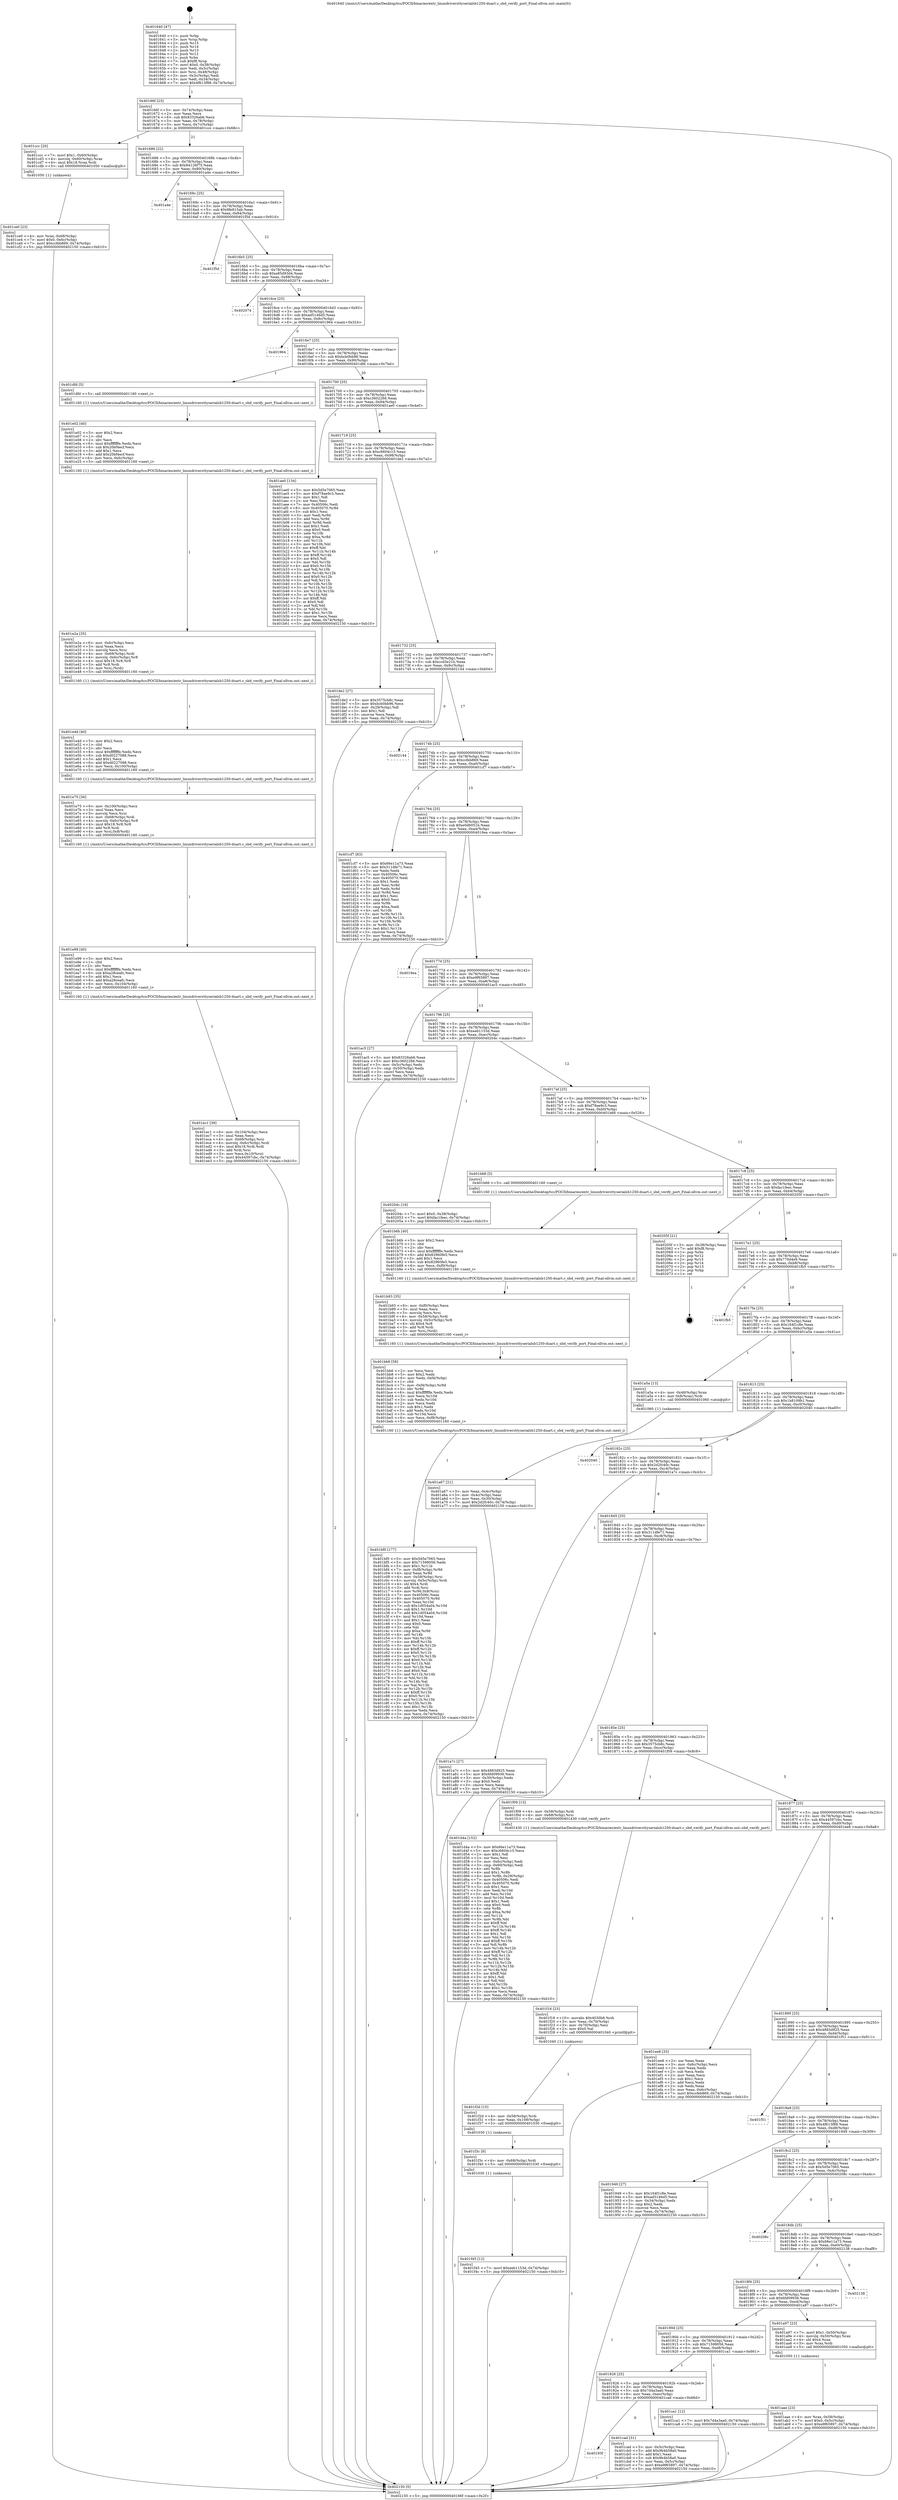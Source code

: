 digraph "0x401640" {
  label = "0x401640 (/mnt/c/Users/mathe/Desktop/tcc/POCII/binaries/extr_linuxdriversttyserialsb1250-duart.c_sbd_verify_port_Final-ollvm.out::main(0))"
  labelloc = "t"
  node[shape=record]

  Entry [label="",width=0.3,height=0.3,shape=circle,fillcolor=black,style=filled]
  "0x40166f" [label="{
     0x40166f [23]\l
     | [instrs]\l
     &nbsp;&nbsp;0x40166f \<+3\>: mov -0x74(%rbp),%eax\l
     &nbsp;&nbsp;0x401672 \<+2\>: mov %eax,%ecx\l
     &nbsp;&nbsp;0x401674 \<+6\>: sub $0x83326ab6,%ecx\l
     &nbsp;&nbsp;0x40167a \<+3\>: mov %eax,-0x78(%rbp)\l
     &nbsp;&nbsp;0x40167d \<+3\>: mov %ecx,-0x7c(%rbp)\l
     &nbsp;&nbsp;0x401680 \<+6\>: je 0000000000401ccc \<main+0x68c\>\l
  }"]
  "0x401ccc" [label="{
     0x401ccc [20]\l
     | [instrs]\l
     &nbsp;&nbsp;0x401ccc \<+7\>: movl $0x1,-0x60(%rbp)\l
     &nbsp;&nbsp;0x401cd3 \<+4\>: movslq -0x60(%rbp),%rax\l
     &nbsp;&nbsp;0x401cd7 \<+4\>: imul $0x18,%rax,%rdi\l
     &nbsp;&nbsp;0x401cdb \<+5\>: call 0000000000401050 \<malloc@plt\>\l
     | [calls]\l
     &nbsp;&nbsp;0x401050 \{1\} (unknown)\l
  }"]
  "0x401686" [label="{
     0x401686 [22]\l
     | [instrs]\l
     &nbsp;&nbsp;0x401686 \<+5\>: jmp 000000000040168b \<main+0x4b\>\l
     &nbsp;&nbsp;0x40168b \<+3\>: mov -0x78(%rbp),%eax\l
     &nbsp;&nbsp;0x40168e \<+5\>: sub $0x84126f75,%eax\l
     &nbsp;&nbsp;0x401693 \<+3\>: mov %eax,-0x80(%rbp)\l
     &nbsp;&nbsp;0x401696 \<+6\>: je 0000000000401a4e \<main+0x40e\>\l
  }"]
  Exit [label="",width=0.3,height=0.3,shape=circle,fillcolor=black,style=filled,peripheries=2]
  "0x401a4e" [label="{
     0x401a4e\l
  }", style=dashed]
  "0x40169c" [label="{
     0x40169c [25]\l
     | [instrs]\l
     &nbsp;&nbsp;0x40169c \<+5\>: jmp 00000000004016a1 \<main+0x61\>\l
     &nbsp;&nbsp;0x4016a1 \<+3\>: mov -0x78(%rbp),%eax\l
     &nbsp;&nbsp;0x4016a4 \<+5\>: sub $0x9fe815ab,%eax\l
     &nbsp;&nbsp;0x4016a9 \<+6\>: mov %eax,-0x84(%rbp)\l
     &nbsp;&nbsp;0x4016af \<+6\>: je 0000000000401f5d \<main+0x91d\>\l
  }"]
  "0x401f45" [label="{
     0x401f45 [12]\l
     | [instrs]\l
     &nbsp;&nbsp;0x401f45 \<+7\>: movl $0xeeb1153d,-0x74(%rbp)\l
     &nbsp;&nbsp;0x401f4c \<+5\>: jmp 0000000000402150 \<main+0xb10\>\l
  }"]
  "0x401f5d" [label="{
     0x401f5d\l
  }", style=dashed]
  "0x4016b5" [label="{
     0x4016b5 [25]\l
     | [instrs]\l
     &nbsp;&nbsp;0x4016b5 \<+5\>: jmp 00000000004016ba \<main+0x7a\>\l
     &nbsp;&nbsp;0x4016ba \<+3\>: mov -0x78(%rbp),%eax\l
     &nbsp;&nbsp;0x4016bd \<+5\>: sub $0xa85d93d4,%eax\l
     &nbsp;&nbsp;0x4016c2 \<+6\>: mov %eax,-0x88(%rbp)\l
     &nbsp;&nbsp;0x4016c8 \<+6\>: je 0000000000402074 \<main+0xa34\>\l
  }"]
  "0x401f3c" [label="{
     0x401f3c [9]\l
     | [instrs]\l
     &nbsp;&nbsp;0x401f3c \<+4\>: mov -0x68(%rbp),%rdi\l
     &nbsp;&nbsp;0x401f40 \<+5\>: call 0000000000401030 \<free@plt\>\l
     | [calls]\l
     &nbsp;&nbsp;0x401030 \{1\} (unknown)\l
  }"]
  "0x402074" [label="{
     0x402074\l
  }", style=dashed]
  "0x4016ce" [label="{
     0x4016ce [25]\l
     | [instrs]\l
     &nbsp;&nbsp;0x4016ce \<+5\>: jmp 00000000004016d3 \<main+0x93\>\l
     &nbsp;&nbsp;0x4016d3 \<+3\>: mov -0x78(%rbp),%eax\l
     &nbsp;&nbsp;0x4016d6 \<+5\>: sub $0xad5146d5,%eax\l
     &nbsp;&nbsp;0x4016db \<+6\>: mov %eax,-0x8c(%rbp)\l
     &nbsp;&nbsp;0x4016e1 \<+6\>: je 0000000000401964 \<main+0x324\>\l
  }"]
  "0x401f2d" [label="{
     0x401f2d [15]\l
     | [instrs]\l
     &nbsp;&nbsp;0x401f2d \<+4\>: mov -0x58(%rbp),%rdi\l
     &nbsp;&nbsp;0x401f31 \<+6\>: mov %eax,-0x108(%rbp)\l
     &nbsp;&nbsp;0x401f37 \<+5\>: call 0000000000401030 \<free@plt\>\l
     | [calls]\l
     &nbsp;&nbsp;0x401030 \{1\} (unknown)\l
  }"]
  "0x401964" [label="{
     0x401964\l
  }", style=dashed]
  "0x4016e7" [label="{
     0x4016e7 [25]\l
     | [instrs]\l
     &nbsp;&nbsp;0x4016e7 \<+5\>: jmp 00000000004016ec \<main+0xac\>\l
     &nbsp;&nbsp;0x4016ec \<+3\>: mov -0x78(%rbp),%eax\l
     &nbsp;&nbsp;0x4016ef \<+5\>: sub $0xbcb0bb96,%eax\l
     &nbsp;&nbsp;0x4016f4 \<+6\>: mov %eax,-0x90(%rbp)\l
     &nbsp;&nbsp;0x4016fa \<+6\>: je 0000000000401dfd \<main+0x7bd\>\l
  }"]
  "0x401f16" [label="{
     0x401f16 [23]\l
     | [instrs]\l
     &nbsp;&nbsp;0x401f16 \<+10\>: movabs $0x4030b6,%rdi\l
     &nbsp;&nbsp;0x401f20 \<+3\>: mov %eax,-0x70(%rbp)\l
     &nbsp;&nbsp;0x401f23 \<+3\>: mov -0x70(%rbp),%esi\l
     &nbsp;&nbsp;0x401f26 \<+2\>: mov $0x0,%al\l
     &nbsp;&nbsp;0x401f28 \<+5\>: call 0000000000401040 \<printf@plt\>\l
     | [calls]\l
     &nbsp;&nbsp;0x401040 \{1\} (unknown)\l
  }"]
  "0x401dfd" [label="{
     0x401dfd [5]\l
     | [instrs]\l
     &nbsp;&nbsp;0x401dfd \<+5\>: call 0000000000401160 \<next_i\>\l
     | [calls]\l
     &nbsp;&nbsp;0x401160 \{1\} (/mnt/c/Users/mathe/Desktop/tcc/POCII/binaries/extr_linuxdriversttyserialsb1250-duart.c_sbd_verify_port_Final-ollvm.out::next_i)\l
  }"]
  "0x401700" [label="{
     0x401700 [25]\l
     | [instrs]\l
     &nbsp;&nbsp;0x401700 \<+5\>: jmp 0000000000401705 \<main+0xc5\>\l
     &nbsp;&nbsp;0x401705 \<+3\>: mov -0x78(%rbp),%eax\l
     &nbsp;&nbsp;0x401708 \<+5\>: sub $0xc3602266,%eax\l
     &nbsp;&nbsp;0x40170d \<+6\>: mov %eax,-0x94(%rbp)\l
     &nbsp;&nbsp;0x401713 \<+6\>: je 0000000000401ae0 \<main+0x4a0\>\l
  }"]
  "0x401ec1" [label="{
     0x401ec1 [39]\l
     | [instrs]\l
     &nbsp;&nbsp;0x401ec1 \<+6\>: mov -0x104(%rbp),%ecx\l
     &nbsp;&nbsp;0x401ec7 \<+3\>: imul %eax,%ecx\l
     &nbsp;&nbsp;0x401eca \<+4\>: mov -0x68(%rbp),%rsi\l
     &nbsp;&nbsp;0x401ece \<+4\>: movslq -0x6c(%rbp),%rdi\l
     &nbsp;&nbsp;0x401ed2 \<+4\>: imul $0x18,%rdi,%rdi\l
     &nbsp;&nbsp;0x401ed6 \<+3\>: add %rdi,%rsi\l
     &nbsp;&nbsp;0x401ed9 \<+3\>: mov %ecx,0x10(%rsi)\l
     &nbsp;&nbsp;0x401edc \<+7\>: movl $0x44597cbc,-0x74(%rbp)\l
     &nbsp;&nbsp;0x401ee3 \<+5\>: jmp 0000000000402150 \<main+0xb10\>\l
  }"]
  "0x401ae0" [label="{
     0x401ae0 [134]\l
     | [instrs]\l
     &nbsp;&nbsp;0x401ae0 \<+5\>: mov $0x5d5e7065,%eax\l
     &nbsp;&nbsp;0x401ae5 \<+5\>: mov $0xf78ae9c3,%ecx\l
     &nbsp;&nbsp;0x401aea \<+2\>: mov $0x1,%dl\l
     &nbsp;&nbsp;0x401aec \<+2\>: xor %esi,%esi\l
     &nbsp;&nbsp;0x401aee \<+7\>: mov 0x40506c,%edi\l
     &nbsp;&nbsp;0x401af5 \<+8\>: mov 0x405070,%r8d\l
     &nbsp;&nbsp;0x401afd \<+3\>: sub $0x1,%esi\l
     &nbsp;&nbsp;0x401b00 \<+3\>: mov %edi,%r9d\l
     &nbsp;&nbsp;0x401b03 \<+3\>: add %esi,%r9d\l
     &nbsp;&nbsp;0x401b06 \<+4\>: imul %r9d,%edi\l
     &nbsp;&nbsp;0x401b0a \<+3\>: and $0x1,%edi\l
     &nbsp;&nbsp;0x401b0d \<+3\>: cmp $0x0,%edi\l
     &nbsp;&nbsp;0x401b10 \<+4\>: sete %r10b\l
     &nbsp;&nbsp;0x401b14 \<+4\>: cmp $0xa,%r8d\l
     &nbsp;&nbsp;0x401b18 \<+4\>: setl %r11b\l
     &nbsp;&nbsp;0x401b1c \<+3\>: mov %r10b,%bl\l
     &nbsp;&nbsp;0x401b1f \<+3\>: xor $0xff,%bl\l
     &nbsp;&nbsp;0x401b22 \<+3\>: mov %r11b,%r14b\l
     &nbsp;&nbsp;0x401b25 \<+4\>: xor $0xff,%r14b\l
     &nbsp;&nbsp;0x401b29 \<+3\>: xor $0x0,%dl\l
     &nbsp;&nbsp;0x401b2c \<+3\>: mov %bl,%r15b\l
     &nbsp;&nbsp;0x401b2f \<+4\>: and $0x0,%r15b\l
     &nbsp;&nbsp;0x401b33 \<+3\>: and %dl,%r10b\l
     &nbsp;&nbsp;0x401b36 \<+3\>: mov %r14b,%r12b\l
     &nbsp;&nbsp;0x401b39 \<+4\>: and $0x0,%r12b\l
     &nbsp;&nbsp;0x401b3d \<+3\>: and %dl,%r11b\l
     &nbsp;&nbsp;0x401b40 \<+3\>: or %r10b,%r15b\l
     &nbsp;&nbsp;0x401b43 \<+3\>: or %r11b,%r12b\l
     &nbsp;&nbsp;0x401b46 \<+3\>: xor %r12b,%r15b\l
     &nbsp;&nbsp;0x401b49 \<+3\>: or %r14b,%bl\l
     &nbsp;&nbsp;0x401b4c \<+3\>: xor $0xff,%bl\l
     &nbsp;&nbsp;0x401b4f \<+3\>: or $0x0,%dl\l
     &nbsp;&nbsp;0x401b52 \<+2\>: and %dl,%bl\l
     &nbsp;&nbsp;0x401b54 \<+3\>: or %bl,%r15b\l
     &nbsp;&nbsp;0x401b57 \<+4\>: test $0x1,%r15b\l
     &nbsp;&nbsp;0x401b5b \<+3\>: cmovne %ecx,%eax\l
     &nbsp;&nbsp;0x401b5e \<+3\>: mov %eax,-0x74(%rbp)\l
     &nbsp;&nbsp;0x401b61 \<+5\>: jmp 0000000000402150 \<main+0xb10\>\l
  }"]
  "0x401719" [label="{
     0x401719 [25]\l
     | [instrs]\l
     &nbsp;&nbsp;0x401719 \<+5\>: jmp 000000000040171e \<main+0xde\>\l
     &nbsp;&nbsp;0x40171e \<+3\>: mov -0x78(%rbp),%eax\l
     &nbsp;&nbsp;0x401721 \<+5\>: sub $0xc6604c15,%eax\l
     &nbsp;&nbsp;0x401726 \<+6\>: mov %eax,-0x98(%rbp)\l
     &nbsp;&nbsp;0x40172c \<+6\>: je 0000000000401de2 \<main+0x7a2\>\l
  }"]
  "0x401e99" [label="{
     0x401e99 [40]\l
     | [instrs]\l
     &nbsp;&nbsp;0x401e99 \<+5\>: mov $0x2,%ecx\l
     &nbsp;&nbsp;0x401e9e \<+1\>: cltd\l
     &nbsp;&nbsp;0x401e9f \<+2\>: idiv %ecx\l
     &nbsp;&nbsp;0x401ea1 \<+6\>: imul $0xfffffffe,%edx,%ecx\l
     &nbsp;&nbsp;0x401ea7 \<+6\>: sub $0xa28ceafc,%ecx\l
     &nbsp;&nbsp;0x401ead \<+3\>: add $0x1,%ecx\l
     &nbsp;&nbsp;0x401eb0 \<+6\>: add $0xa28ceafc,%ecx\l
     &nbsp;&nbsp;0x401eb6 \<+6\>: mov %ecx,-0x104(%rbp)\l
     &nbsp;&nbsp;0x401ebc \<+5\>: call 0000000000401160 \<next_i\>\l
     | [calls]\l
     &nbsp;&nbsp;0x401160 \{1\} (/mnt/c/Users/mathe/Desktop/tcc/POCII/binaries/extr_linuxdriversttyserialsb1250-duart.c_sbd_verify_port_Final-ollvm.out::next_i)\l
  }"]
  "0x401de2" [label="{
     0x401de2 [27]\l
     | [instrs]\l
     &nbsp;&nbsp;0x401de2 \<+5\>: mov $0x3575cb8c,%eax\l
     &nbsp;&nbsp;0x401de7 \<+5\>: mov $0xbcb0bb96,%ecx\l
     &nbsp;&nbsp;0x401dec \<+3\>: mov -0x29(%rbp),%dl\l
     &nbsp;&nbsp;0x401def \<+3\>: test $0x1,%dl\l
     &nbsp;&nbsp;0x401df2 \<+3\>: cmovne %ecx,%eax\l
     &nbsp;&nbsp;0x401df5 \<+3\>: mov %eax,-0x74(%rbp)\l
     &nbsp;&nbsp;0x401df8 \<+5\>: jmp 0000000000402150 \<main+0xb10\>\l
  }"]
  "0x401732" [label="{
     0x401732 [25]\l
     | [instrs]\l
     &nbsp;&nbsp;0x401732 \<+5\>: jmp 0000000000401737 \<main+0xf7\>\l
     &nbsp;&nbsp;0x401737 \<+3\>: mov -0x78(%rbp),%eax\l
     &nbsp;&nbsp;0x40173a \<+5\>: sub $0xccd3e21b,%eax\l
     &nbsp;&nbsp;0x40173f \<+6\>: mov %eax,-0x9c(%rbp)\l
     &nbsp;&nbsp;0x401745 \<+6\>: je 0000000000402144 \<main+0xb04\>\l
  }"]
  "0x401e75" [label="{
     0x401e75 [36]\l
     | [instrs]\l
     &nbsp;&nbsp;0x401e75 \<+6\>: mov -0x100(%rbp),%ecx\l
     &nbsp;&nbsp;0x401e7b \<+3\>: imul %eax,%ecx\l
     &nbsp;&nbsp;0x401e7e \<+3\>: movslq %ecx,%rsi\l
     &nbsp;&nbsp;0x401e81 \<+4\>: mov -0x68(%rbp),%rdi\l
     &nbsp;&nbsp;0x401e85 \<+4\>: movslq -0x6c(%rbp),%r8\l
     &nbsp;&nbsp;0x401e89 \<+4\>: imul $0x18,%r8,%r8\l
     &nbsp;&nbsp;0x401e8d \<+3\>: add %r8,%rdi\l
     &nbsp;&nbsp;0x401e90 \<+4\>: mov %rsi,0x8(%rdi)\l
     &nbsp;&nbsp;0x401e94 \<+5\>: call 0000000000401160 \<next_i\>\l
     | [calls]\l
     &nbsp;&nbsp;0x401160 \{1\} (/mnt/c/Users/mathe/Desktop/tcc/POCII/binaries/extr_linuxdriversttyserialsb1250-duart.c_sbd_verify_port_Final-ollvm.out::next_i)\l
  }"]
  "0x402144" [label="{
     0x402144\l
  }", style=dashed]
  "0x40174b" [label="{
     0x40174b [25]\l
     | [instrs]\l
     &nbsp;&nbsp;0x40174b \<+5\>: jmp 0000000000401750 \<main+0x110\>\l
     &nbsp;&nbsp;0x401750 \<+3\>: mov -0x78(%rbp),%eax\l
     &nbsp;&nbsp;0x401753 \<+5\>: sub $0xccfeb869,%eax\l
     &nbsp;&nbsp;0x401758 \<+6\>: mov %eax,-0xa0(%rbp)\l
     &nbsp;&nbsp;0x40175e \<+6\>: je 0000000000401cf7 \<main+0x6b7\>\l
  }"]
  "0x401e4d" [label="{
     0x401e4d [40]\l
     | [instrs]\l
     &nbsp;&nbsp;0x401e4d \<+5\>: mov $0x2,%ecx\l
     &nbsp;&nbsp;0x401e52 \<+1\>: cltd\l
     &nbsp;&nbsp;0x401e53 \<+2\>: idiv %ecx\l
     &nbsp;&nbsp;0x401e55 \<+6\>: imul $0xfffffffe,%edx,%ecx\l
     &nbsp;&nbsp;0x401e5b \<+6\>: sub $0xd0227088,%ecx\l
     &nbsp;&nbsp;0x401e61 \<+3\>: add $0x1,%ecx\l
     &nbsp;&nbsp;0x401e64 \<+6\>: add $0xd0227088,%ecx\l
     &nbsp;&nbsp;0x401e6a \<+6\>: mov %ecx,-0x100(%rbp)\l
     &nbsp;&nbsp;0x401e70 \<+5\>: call 0000000000401160 \<next_i\>\l
     | [calls]\l
     &nbsp;&nbsp;0x401160 \{1\} (/mnt/c/Users/mathe/Desktop/tcc/POCII/binaries/extr_linuxdriversttyserialsb1250-duart.c_sbd_verify_port_Final-ollvm.out::next_i)\l
  }"]
  "0x401cf7" [label="{
     0x401cf7 [83]\l
     | [instrs]\l
     &nbsp;&nbsp;0x401cf7 \<+5\>: mov $0x66e11a73,%eax\l
     &nbsp;&nbsp;0x401cfc \<+5\>: mov $0x311dfe71,%ecx\l
     &nbsp;&nbsp;0x401d01 \<+2\>: xor %edx,%edx\l
     &nbsp;&nbsp;0x401d03 \<+7\>: mov 0x40506c,%esi\l
     &nbsp;&nbsp;0x401d0a \<+7\>: mov 0x405070,%edi\l
     &nbsp;&nbsp;0x401d11 \<+3\>: sub $0x1,%edx\l
     &nbsp;&nbsp;0x401d14 \<+3\>: mov %esi,%r8d\l
     &nbsp;&nbsp;0x401d17 \<+3\>: add %edx,%r8d\l
     &nbsp;&nbsp;0x401d1a \<+4\>: imul %r8d,%esi\l
     &nbsp;&nbsp;0x401d1e \<+3\>: and $0x1,%esi\l
     &nbsp;&nbsp;0x401d21 \<+3\>: cmp $0x0,%esi\l
     &nbsp;&nbsp;0x401d24 \<+4\>: sete %r9b\l
     &nbsp;&nbsp;0x401d28 \<+3\>: cmp $0xa,%edi\l
     &nbsp;&nbsp;0x401d2b \<+4\>: setl %r10b\l
     &nbsp;&nbsp;0x401d2f \<+3\>: mov %r9b,%r11b\l
     &nbsp;&nbsp;0x401d32 \<+3\>: and %r10b,%r11b\l
     &nbsp;&nbsp;0x401d35 \<+3\>: xor %r10b,%r9b\l
     &nbsp;&nbsp;0x401d38 \<+3\>: or %r9b,%r11b\l
     &nbsp;&nbsp;0x401d3b \<+4\>: test $0x1,%r11b\l
     &nbsp;&nbsp;0x401d3f \<+3\>: cmovne %ecx,%eax\l
     &nbsp;&nbsp;0x401d42 \<+3\>: mov %eax,-0x74(%rbp)\l
     &nbsp;&nbsp;0x401d45 \<+5\>: jmp 0000000000402150 \<main+0xb10\>\l
  }"]
  "0x401764" [label="{
     0x401764 [25]\l
     | [instrs]\l
     &nbsp;&nbsp;0x401764 \<+5\>: jmp 0000000000401769 \<main+0x129\>\l
     &nbsp;&nbsp;0x401769 \<+3\>: mov -0x78(%rbp),%eax\l
     &nbsp;&nbsp;0x40176c \<+5\>: sub $0xe0d6051b,%eax\l
     &nbsp;&nbsp;0x401771 \<+6\>: mov %eax,-0xa4(%rbp)\l
     &nbsp;&nbsp;0x401777 \<+6\>: je 00000000004019ea \<main+0x3aa\>\l
  }"]
  "0x401e2a" [label="{
     0x401e2a [35]\l
     | [instrs]\l
     &nbsp;&nbsp;0x401e2a \<+6\>: mov -0xfc(%rbp),%ecx\l
     &nbsp;&nbsp;0x401e30 \<+3\>: imul %eax,%ecx\l
     &nbsp;&nbsp;0x401e33 \<+3\>: movslq %ecx,%rsi\l
     &nbsp;&nbsp;0x401e36 \<+4\>: mov -0x68(%rbp),%rdi\l
     &nbsp;&nbsp;0x401e3a \<+4\>: movslq -0x6c(%rbp),%r8\l
     &nbsp;&nbsp;0x401e3e \<+4\>: imul $0x18,%r8,%r8\l
     &nbsp;&nbsp;0x401e42 \<+3\>: add %r8,%rdi\l
     &nbsp;&nbsp;0x401e45 \<+3\>: mov %rsi,(%rdi)\l
     &nbsp;&nbsp;0x401e48 \<+5\>: call 0000000000401160 \<next_i\>\l
     | [calls]\l
     &nbsp;&nbsp;0x401160 \{1\} (/mnt/c/Users/mathe/Desktop/tcc/POCII/binaries/extr_linuxdriversttyserialsb1250-duart.c_sbd_verify_port_Final-ollvm.out::next_i)\l
  }"]
  "0x4019ea" [label="{
     0x4019ea\l
  }", style=dashed]
  "0x40177d" [label="{
     0x40177d [25]\l
     | [instrs]\l
     &nbsp;&nbsp;0x40177d \<+5\>: jmp 0000000000401782 \<main+0x142\>\l
     &nbsp;&nbsp;0x401782 \<+3\>: mov -0x78(%rbp),%eax\l
     &nbsp;&nbsp;0x401785 \<+5\>: sub $0xe9f65897,%eax\l
     &nbsp;&nbsp;0x40178a \<+6\>: mov %eax,-0xa8(%rbp)\l
     &nbsp;&nbsp;0x401790 \<+6\>: je 0000000000401ac5 \<main+0x485\>\l
  }"]
  "0x401e02" [label="{
     0x401e02 [40]\l
     | [instrs]\l
     &nbsp;&nbsp;0x401e02 \<+5\>: mov $0x2,%ecx\l
     &nbsp;&nbsp;0x401e07 \<+1\>: cltd\l
     &nbsp;&nbsp;0x401e08 \<+2\>: idiv %ecx\l
     &nbsp;&nbsp;0x401e0a \<+6\>: imul $0xfffffffe,%edx,%ecx\l
     &nbsp;&nbsp;0x401e10 \<+6\>: sub $0x20bf4ecf,%ecx\l
     &nbsp;&nbsp;0x401e16 \<+3\>: add $0x1,%ecx\l
     &nbsp;&nbsp;0x401e19 \<+6\>: add $0x20bf4ecf,%ecx\l
     &nbsp;&nbsp;0x401e1f \<+6\>: mov %ecx,-0xfc(%rbp)\l
     &nbsp;&nbsp;0x401e25 \<+5\>: call 0000000000401160 \<next_i\>\l
     | [calls]\l
     &nbsp;&nbsp;0x401160 \{1\} (/mnt/c/Users/mathe/Desktop/tcc/POCII/binaries/extr_linuxdriversttyserialsb1250-duart.c_sbd_verify_port_Final-ollvm.out::next_i)\l
  }"]
  "0x401ac5" [label="{
     0x401ac5 [27]\l
     | [instrs]\l
     &nbsp;&nbsp;0x401ac5 \<+5\>: mov $0x83326ab6,%eax\l
     &nbsp;&nbsp;0x401aca \<+5\>: mov $0xc3602266,%ecx\l
     &nbsp;&nbsp;0x401acf \<+3\>: mov -0x5c(%rbp),%edx\l
     &nbsp;&nbsp;0x401ad2 \<+3\>: cmp -0x50(%rbp),%edx\l
     &nbsp;&nbsp;0x401ad5 \<+3\>: cmovl %ecx,%eax\l
     &nbsp;&nbsp;0x401ad8 \<+3\>: mov %eax,-0x74(%rbp)\l
     &nbsp;&nbsp;0x401adb \<+5\>: jmp 0000000000402150 \<main+0xb10\>\l
  }"]
  "0x401796" [label="{
     0x401796 [25]\l
     | [instrs]\l
     &nbsp;&nbsp;0x401796 \<+5\>: jmp 000000000040179b \<main+0x15b\>\l
     &nbsp;&nbsp;0x40179b \<+3\>: mov -0x78(%rbp),%eax\l
     &nbsp;&nbsp;0x40179e \<+5\>: sub $0xeeb1153d,%eax\l
     &nbsp;&nbsp;0x4017a3 \<+6\>: mov %eax,-0xac(%rbp)\l
     &nbsp;&nbsp;0x4017a9 \<+6\>: je 000000000040204c \<main+0xa0c\>\l
  }"]
  "0x401ce0" [label="{
     0x401ce0 [23]\l
     | [instrs]\l
     &nbsp;&nbsp;0x401ce0 \<+4\>: mov %rax,-0x68(%rbp)\l
     &nbsp;&nbsp;0x401ce4 \<+7\>: movl $0x0,-0x6c(%rbp)\l
     &nbsp;&nbsp;0x401ceb \<+7\>: movl $0xccfeb869,-0x74(%rbp)\l
     &nbsp;&nbsp;0x401cf2 \<+5\>: jmp 0000000000402150 \<main+0xb10\>\l
  }"]
  "0x40204c" [label="{
     0x40204c [19]\l
     | [instrs]\l
     &nbsp;&nbsp;0x40204c \<+7\>: movl $0x0,-0x38(%rbp)\l
     &nbsp;&nbsp;0x402053 \<+7\>: movl $0xfac1feec,-0x74(%rbp)\l
     &nbsp;&nbsp;0x40205a \<+5\>: jmp 0000000000402150 \<main+0xb10\>\l
  }"]
  "0x4017af" [label="{
     0x4017af [25]\l
     | [instrs]\l
     &nbsp;&nbsp;0x4017af \<+5\>: jmp 00000000004017b4 \<main+0x174\>\l
     &nbsp;&nbsp;0x4017b4 \<+3\>: mov -0x78(%rbp),%eax\l
     &nbsp;&nbsp;0x4017b7 \<+5\>: sub $0xf78ae9c3,%eax\l
     &nbsp;&nbsp;0x4017bc \<+6\>: mov %eax,-0xb0(%rbp)\l
     &nbsp;&nbsp;0x4017c2 \<+6\>: je 0000000000401b66 \<main+0x526\>\l
  }"]
  "0x40193f" [label="{
     0x40193f\l
  }", style=dashed]
  "0x401b66" [label="{
     0x401b66 [5]\l
     | [instrs]\l
     &nbsp;&nbsp;0x401b66 \<+5\>: call 0000000000401160 \<next_i\>\l
     | [calls]\l
     &nbsp;&nbsp;0x401160 \{1\} (/mnt/c/Users/mathe/Desktop/tcc/POCII/binaries/extr_linuxdriversttyserialsb1250-duart.c_sbd_verify_port_Final-ollvm.out::next_i)\l
  }"]
  "0x4017c8" [label="{
     0x4017c8 [25]\l
     | [instrs]\l
     &nbsp;&nbsp;0x4017c8 \<+5\>: jmp 00000000004017cd \<main+0x18d\>\l
     &nbsp;&nbsp;0x4017cd \<+3\>: mov -0x78(%rbp),%eax\l
     &nbsp;&nbsp;0x4017d0 \<+5\>: sub $0xfac1feec,%eax\l
     &nbsp;&nbsp;0x4017d5 \<+6\>: mov %eax,-0xb4(%rbp)\l
     &nbsp;&nbsp;0x4017db \<+6\>: je 000000000040205f \<main+0xa1f\>\l
  }"]
  "0x401cad" [label="{
     0x401cad [31]\l
     | [instrs]\l
     &nbsp;&nbsp;0x401cad \<+3\>: mov -0x5c(%rbp),%eax\l
     &nbsp;&nbsp;0x401cb0 \<+5\>: add $0x9b4b58a0,%eax\l
     &nbsp;&nbsp;0x401cb5 \<+3\>: add $0x1,%eax\l
     &nbsp;&nbsp;0x401cb8 \<+5\>: sub $0x9b4b58a0,%eax\l
     &nbsp;&nbsp;0x401cbd \<+3\>: mov %eax,-0x5c(%rbp)\l
     &nbsp;&nbsp;0x401cc0 \<+7\>: movl $0xe9f65897,-0x74(%rbp)\l
     &nbsp;&nbsp;0x401cc7 \<+5\>: jmp 0000000000402150 \<main+0xb10\>\l
  }"]
  "0x40205f" [label="{
     0x40205f [21]\l
     | [instrs]\l
     &nbsp;&nbsp;0x40205f \<+3\>: mov -0x38(%rbp),%eax\l
     &nbsp;&nbsp;0x402062 \<+7\>: add $0xf8,%rsp\l
     &nbsp;&nbsp;0x402069 \<+1\>: pop %rbx\l
     &nbsp;&nbsp;0x40206a \<+2\>: pop %r12\l
     &nbsp;&nbsp;0x40206c \<+2\>: pop %r13\l
     &nbsp;&nbsp;0x40206e \<+2\>: pop %r14\l
     &nbsp;&nbsp;0x402070 \<+2\>: pop %r15\l
     &nbsp;&nbsp;0x402072 \<+1\>: pop %rbp\l
     &nbsp;&nbsp;0x402073 \<+1\>: ret\l
  }"]
  "0x4017e1" [label="{
     0x4017e1 [25]\l
     | [instrs]\l
     &nbsp;&nbsp;0x4017e1 \<+5\>: jmp 00000000004017e6 \<main+0x1a6\>\l
     &nbsp;&nbsp;0x4017e6 \<+3\>: mov -0x78(%rbp),%eax\l
     &nbsp;&nbsp;0x4017e9 \<+5\>: sub $0x770d4e9,%eax\l
     &nbsp;&nbsp;0x4017ee \<+6\>: mov %eax,-0xb8(%rbp)\l
     &nbsp;&nbsp;0x4017f4 \<+6\>: je 0000000000401fb5 \<main+0x975\>\l
  }"]
  "0x401926" [label="{
     0x401926 [25]\l
     | [instrs]\l
     &nbsp;&nbsp;0x401926 \<+5\>: jmp 000000000040192b \<main+0x2eb\>\l
     &nbsp;&nbsp;0x40192b \<+3\>: mov -0x78(%rbp),%eax\l
     &nbsp;&nbsp;0x40192e \<+5\>: sub $0x7d4a3aa0,%eax\l
     &nbsp;&nbsp;0x401933 \<+6\>: mov %eax,-0xec(%rbp)\l
     &nbsp;&nbsp;0x401939 \<+6\>: je 0000000000401cad \<main+0x66d\>\l
  }"]
  "0x401fb5" [label="{
     0x401fb5\l
  }", style=dashed]
  "0x4017fa" [label="{
     0x4017fa [25]\l
     | [instrs]\l
     &nbsp;&nbsp;0x4017fa \<+5\>: jmp 00000000004017ff \<main+0x1bf\>\l
     &nbsp;&nbsp;0x4017ff \<+3\>: mov -0x78(%rbp),%eax\l
     &nbsp;&nbsp;0x401802 \<+5\>: sub $0x164f1c8e,%eax\l
     &nbsp;&nbsp;0x401807 \<+6\>: mov %eax,-0xbc(%rbp)\l
     &nbsp;&nbsp;0x40180d \<+6\>: je 0000000000401a5a \<main+0x41a\>\l
  }"]
  "0x401ca1" [label="{
     0x401ca1 [12]\l
     | [instrs]\l
     &nbsp;&nbsp;0x401ca1 \<+7\>: movl $0x7d4a3aa0,-0x74(%rbp)\l
     &nbsp;&nbsp;0x401ca8 \<+5\>: jmp 0000000000402150 \<main+0xb10\>\l
  }"]
  "0x401a5a" [label="{
     0x401a5a [13]\l
     | [instrs]\l
     &nbsp;&nbsp;0x401a5a \<+4\>: mov -0x48(%rbp),%rax\l
     &nbsp;&nbsp;0x401a5e \<+4\>: mov 0x8(%rax),%rdi\l
     &nbsp;&nbsp;0x401a62 \<+5\>: call 0000000000401060 \<atoi@plt\>\l
     | [calls]\l
     &nbsp;&nbsp;0x401060 \{1\} (unknown)\l
  }"]
  "0x401813" [label="{
     0x401813 [25]\l
     | [instrs]\l
     &nbsp;&nbsp;0x401813 \<+5\>: jmp 0000000000401818 \<main+0x1d8\>\l
     &nbsp;&nbsp;0x401818 \<+3\>: mov -0x78(%rbp),%eax\l
     &nbsp;&nbsp;0x40181b \<+5\>: sub $0x1b8109b1,%eax\l
     &nbsp;&nbsp;0x401820 \<+6\>: mov %eax,-0xc0(%rbp)\l
     &nbsp;&nbsp;0x401826 \<+6\>: je 0000000000402040 \<main+0xa00\>\l
  }"]
  "0x401bf0" [label="{
     0x401bf0 [177]\l
     | [instrs]\l
     &nbsp;&nbsp;0x401bf0 \<+5\>: mov $0x5d5e7065,%ecx\l
     &nbsp;&nbsp;0x401bf5 \<+5\>: mov $0x71598056,%edx\l
     &nbsp;&nbsp;0x401bfa \<+3\>: mov $0x1,%r11b\l
     &nbsp;&nbsp;0x401bfd \<+7\>: mov -0xf8(%rbp),%r9d\l
     &nbsp;&nbsp;0x401c04 \<+4\>: imul %eax,%r9d\l
     &nbsp;&nbsp;0x401c08 \<+4\>: mov -0x58(%rbp),%rsi\l
     &nbsp;&nbsp;0x401c0c \<+4\>: movslq -0x5c(%rbp),%rdi\l
     &nbsp;&nbsp;0x401c10 \<+4\>: shl $0x4,%rdi\l
     &nbsp;&nbsp;0x401c14 \<+3\>: add %rdi,%rsi\l
     &nbsp;&nbsp;0x401c17 \<+4\>: mov %r9d,0x8(%rsi)\l
     &nbsp;&nbsp;0x401c1b \<+7\>: mov 0x40506c,%eax\l
     &nbsp;&nbsp;0x401c22 \<+8\>: mov 0x405070,%r9d\l
     &nbsp;&nbsp;0x401c2a \<+3\>: mov %eax,%r10d\l
     &nbsp;&nbsp;0x401c2d \<+7\>: sub $0x1d054a04,%r10d\l
     &nbsp;&nbsp;0x401c34 \<+4\>: sub $0x1,%r10d\l
     &nbsp;&nbsp;0x401c38 \<+7\>: add $0x1d054a04,%r10d\l
     &nbsp;&nbsp;0x401c3f \<+4\>: imul %r10d,%eax\l
     &nbsp;&nbsp;0x401c43 \<+3\>: and $0x1,%eax\l
     &nbsp;&nbsp;0x401c46 \<+3\>: cmp $0x0,%eax\l
     &nbsp;&nbsp;0x401c49 \<+3\>: sete %bl\l
     &nbsp;&nbsp;0x401c4c \<+4\>: cmp $0xa,%r9d\l
     &nbsp;&nbsp;0x401c50 \<+4\>: setl %r14b\l
     &nbsp;&nbsp;0x401c54 \<+3\>: mov %bl,%r15b\l
     &nbsp;&nbsp;0x401c57 \<+4\>: xor $0xff,%r15b\l
     &nbsp;&nbsp;0x401c5b \<+3\>: mov %r14b,%r12b\l
     &nbsp;&nbsp;0x401c5e \<+4\>: xor $0xff,%r12b\l
     &nbsp;&nbsp;0x401c62 \<+4\>: xor $0x0,%r11b\l
     &nbsp;&nbsp;0x401c66 \<+3\>: mov %r15b,%r13b\l
     &nbsp;&nbsp;0x401c69 \<+4\>: and $0x0,%r13b\l
     &nbsp;&nbsp;0x401c6d \<+3\>: and %r11b,%bl\l
     &nbsp;&nbsp;0x401c70 \<+3\>: mov %r12b,%al\l
     &nbsp;&nbsp;0x401c73 \<+2\>: and $0x0,%al\l
     &nbsp;&nbsp;0x401c75 \<+3\>: and %r11b,%r14b\l
     &nbsp;&nbsp;0x401c78 \<+3\>: or %bl,%r13b\l
     &nbsp;&nbsp;0x401c7b \<+3\>: or %r14b,%al\l
     &nbsp;&nbsp;0x401c7e \<+3\>: xor %al,%r13b\l
     &nbsp;&nbsp;0x401c81 \<+3\>: or %r12b,%r15b\l
     &nbsp;&nbsp;0x401c84 \<+4\>: xor $0xff,%r15b\l
     &nbsp;&nbsp;0x401c88 \<+4\>: or $0x0,%r11b\l
     &nbsp;&nbsp;0x401c8c \<+3\>: and %r11b,%r15b\l
     &nbsp;&nbsp;0x401c8f \<+3\>: or %r15b,%r13b\l
     &nbsp;&nbsp;0x401c92 \<+4\>: test $0x1,%r13b\l
     &nbsp;&nbsp;0x401c96 \<+3\>: cmovne %edx,%ecx\l
     &nbsp;&nbsp;0x401c99 \<+3\>: mov %ecx,-0x74(%rbp)\l
     &nbsp;&nbsp;0x401c9c \<+5\>: jmp 0000000000402150 \<main+0xb10\>\l
  }"]
  "0x402040" [label="{
     0x402040\l
  }", style=dashed]
  "0x40182c" [label="{
     0x40182c [25]\l
     | [instrs]\l
     &nbsp;&nbsp;0x40182c \<+5\>: jmp 0000000000401831 \<main+0x1f1\>\l
     &nbsp;&nbsp;0x401831 \<+3\>: mov -0x78(%rbp),%eax\l
     &nbsp;&nbsp;0x401834 \<+5\>: sub $0x2d2fc40c,%eax\l
     &nbsp;&nbsp;0x401839 \<+6\>: mov %eax,-0xc4(%rbp)\l
     &nbsp;&nbsp;0x40183f \<+6\>: je 0000000000401a7c \<main+0x43c\>\l
  }"]
  "0x401bb6" [label="{
     0x401bb6 [58]\l
     | [instrs]\l
     &nbsp;&nbsp;0x401bb6 \<+2\>: xor %ecx,%ecx\l
     &nbsp;&nbsp;0x401bb8 \<+5\>: mov $0x2,%edx\l
     &nbsp;&nbsp;0x401bbd \<+6\>: mov %edx,-0xf4(%rbp)\l
     &nbsp;&nbsp;0x401bc3 \<+1\>: cltd\l
     &nbsp;&nbsp;0x401bc4 \<+7\>: mov -0xf4(%rbp),%r9d\l
     &nbsp;&nbsp;0x401bcb \<+3\>: idiv %r9d\l
     &nbsp;&nbsp;0x401bce \<+6\>: imul $0xfffffffe,%edx,%edx\l
     &nbsp;&nbsp;0x401bd4 \<+3\>: mov %ecx,%r10d\l
     &nbsp;&nbsp;0x401bd7 \<+3\>: sub %edx,%r10d\l
     &nbsp;&nbsp;0x401bda \<+2\>: mov %ecx,%edx\l
     &nbsp;&nbsp;0x401bdc \<+3\>: sub $0x1,%edx\l
     &nbsp;&nbsp;0x401bdf \<+3\>: add %edx,%r10d\l
     &nbsp;&nbsp;0x401be2 \<+3\>: sub %r10d,%ecx\l
     &nbsp;&nbsp;0x401be5 \<+6\>: mov %ecx,-0xf8(%rbp)\l
     &nbsp;&nbsp;0x401beb \<+5\>: call 0000000000401160 \<next_i\>\l
     | [calls]\l
     &nbsp;&nbsp;0x401160 \{1\} (/mnt/c/Users/mathe/Desktop/tcc/POCII/binaries/extr_linuxdriversttyserialsb1250-duart.c_sbd_verify_port_Final-ollvm.out::next_i)\l
  }"]
  "0x401a7c" [label="{
     0x401a7c [27]\l
     | [instrs]\l
     &nbsp;&nbsp;0x401a7c \<+5\>: mov $0x4883d925,%eax\l
     &nbsp;&nbsp;0x401a81 \<+5\>: mov $0x6fd09936,%ecx\l
     &nbsp;&nbsp;0x401a86 \<+3\>: mov -0x30(%rbp),%edx\l
     &nbsp;&nbsp;0x401a89 \<+3\>: cmp $0x0,%edx\l
     &nbsp;&nbsp;0x401a8c \<+3\>: cmove %ecx,%eax\l
     &nbsp;&nbsp;0x401a8f \<+3\>: mov %eax,-0x74(%rbp)\l
     &nbsp;&nbsp;0x401a92 \<+5\>: jmp 0000000000402150 \<main+0xb10\>\l
  }"]
  "0x401845" [label="{
     0x401845 [25]\l
     | [instrs]\l
     &nbsp;&nbsp;0x401845 \<+5\>: jmp 000000000040184a \<main+0x20a\>\l
     &nbsp;&nbsp;0x40184a \<+3\>: mov -0x78(%rbp),%eax\l
     &nbsp;&nbsp;0x40184d \<+5\>: sub $0x311dfe71,%eax\l
     &nbsp;&nbsp;0x401852 \<+6\>: mov %eax,-0xc8(%rbp)\l
     &nbsp;&nbsp;0x401858 \<+6\>: je 0000000000401d4a \<main+0x70a\>\l
  }"]
  "0x401b93" [label="{
     0x401b93 [35]\l
     | [instrs]\l
     &nbsp;&nbsp;0x401b93 \<+6\>: mov -0xf0(%rbp),%ecx\l
     &nbsp;&nbsp;0x401b99 \<+3\>: imul %eax,%ecx\l
     &nbsp;&nbsp;0x401b9c \<+3\>: movslq %ecx,%rsi\l
     &nbsp;&nbsp;0x401b9f \<+4\>: mov -0x58(%rbp),%rdi\l
     &nbsp;&nbsp;0x401ba3 \<+4\>: movslq -0x5c(%rbp),%r8\l
     &nbsp;&nbsp;0x401ba7 \<+4\>: shl $0x4,%r8\l
     &nbsp;&nbsp;0x401bab \<+3\>: add %r8,%rdi\l
     &nbsp;&nbsp;0x401bae \<+3\>: mov %rsi,(%rdi)\l
     &nbsp;&nbsp;0x401bb1 \<+5\>: call 0000000000401160 \<next_i\>\l
     | [calls]\l
     &nbsp;&nbsp;0x401160 \{1\} (/mnt/c/Users/mathe/Desktop/tcc/POCII/binaries/extr_linuxdriversttyserialsb1250-duart.c_sbd_verify_port_Final-ollvm.out::next_i)\l
  }"]
  "0x401d4a" [label="{
     0x401d4a [152]\l
     | [instrs]\l
     &nbsp;&nbsp;0x401d4a \<+5\>: mov $0x66e11a73,%eax\l
     &nbsp;&nbsp;0x401d4f \<+5\>: mov $0xc6604c15,%ecx\l
     &nbsp;&nbsp;0x401d54 \<+2\>: mov $0x1,%dl\l
     &nbsp;&nbsp;0x401d56 \<+2\>: xor %esi,%esi\l
     &nbsp;&nbsp;0x401d58 \<+3\>: mov -0x6c(%rbp),%edi\l
     &nbsp;&nbsp;0x401d5b \<+3\>: cmp -0x60(%rbp),%edi\l
     &nbsp;&nbsp;0x401d5e \<+4\>: setl %r8b\l
     &nbsp;&nbsp;0x401d62 \<+4\>: and $0x1,%r8b\l
     &nbsp;&nbsp;0x401d66 \<+4\>: mov %r8b,-0x29(%rbp)\l
     &nbsp;&nbsp;0x401d6a \<+7\>: mov 0x40506c,%edi\l
     &nbsp;&nbsp;0x401d71 \<+8\>: mov 0x405070,%r9d\l
     &nbsp;&nbsp;0x401d79 \<+3\>: sub $0x1,%esi\l
     &nbsp;&nbsp;0x401d7c \<+3\>: mov %edi,%r10d\l
     &nbsp;&nbsp;0x401d7f \<+3\>: add %esi,%r10d\l
     &nbsp;&nbsp;0x401d82 \<+4\>: imul %r10d,%edi\l
     &nbsp;&nbsp;0x401d86 \<+3\>: and $0x1,%edi\l
     &nbsp;&nbsp;0x401d89 \<+3\>: cmp $0x0,%edi\l
     &nbsp;&nbsp;0x401d8c \<+4\>: sete %r8b\l
     &nbsp;&nbsp;0x401d90 \<+4\>: cmp $0xa,%r9d\l
     &nbsp;&nbsp;0x401d94 \<+4\>: setl %r11b\l
     &nbsp;&nbsp;0x401d98 \<+3\>: mov %r8b,%bl\l
     &nbsp;&nbsp;0x401d9b \<+3\>: xor $0xff,%bl\l
     &nbsp;&nbsp;0x401d9e \<+3\>: mov %r11b,%r14b\l
     &nbsp;&nbsp;0x401da1 \<+4\>: xor $0xff,%r14b\l
     &nbsp;&nbsp;0x401da5 \<+3\>: xor $0x1,%dl\l
     &nbsp;&nbsp;0x401da8 \<+3\>: mov %bl,%r15b\l
     &nbsp;&nbsp;0x401dab \<+4\>: and $0xff,%r15b\l
     &nbsp;&nbsp;0x401daf \<+3\>: and %dl,%r8b\l
     &nbsp;&nbsp;0x401db2 \<+3\>: mov %r14b,%r12b\l
     &nbsp;&nbsp;0x401db5 \<+4\>: and $0xff,%r12b\l
     &nbsp;&nbsp;0x401db9 \<+3\>: and %dl,%r11b\l
     &nbsp;&nbsp;0x401dbc \<+3\>: or %r8b,%r15b\l
     &nbsp;&nbsp;0x401dbf \<+3\>: or %r11b,%r12b\l
     &nbsp;&nbsp;0x401dc2 \<+3\>: xor %r12b,%r15b\l
     &nbsp;&nbsp;0x401dc5 \<+3\>: or %r14b,%bl\l
     &nbsp;&nbsp;0x401dc8 \<+3\>: xor $0xff,%bl\l
     &nbsp;&nbsp;0x401dcb \<+3\>: or $0x1,%dl\l
     &nbsp;&nbsp;0x401dce \<+2\>: and %dl,%bl\l
     &nbsp;&nbsp;0x401dd0 \<+3\>: or %bl,%r15b\l
     &nbsp;&nbsp;0x401dd3 \<+4\>: test $0x1,%r15b\l
     &nbsp;&nbsp;0x401dd7 \<+3\>: cmovne %ecx,%eax\l
     &nbsp;&nbsp;0x401dda \<+3\>: mov %eax,-0x74(%rbp)\l
     &nbsp;&nbsp;0x401ddd \<+5\>: jmp 0000000000402150 \<main+0xb10\>\l
  }"]
  "0x40185e" [label="{
     0x40185e [25]\l
     | [instrs]\l
     &nbsp;&nbsp;0x40185e \<+5\>: jmp 0000000000401863 \<main+0x223\>\l
     &nbsp;&nbsp;0x401863 \<+3\>: mov -0x78(%rbp),%eax\l
     &nbsp;&nbsp;0x401866 \<+5\>: sub $0x3575cb8c,%eax\l
     &nbsp;&nbsp;0x40186b \<+6\>: mov %eax,-0xcc(%rbp)\l
     &nbsp;&nbsp;0x401871 \<+6\>: je 0000000000401f09 \<main+0x8c9\>\l
  }"]
  "0x401b6b" [label="{
     0x401b6b [40]\l
     | [instrs]\l
     &nbsp;&nbsp;0x401b6b \<+5\>: mov $0x2,%ecx\l
     &nbsp;&nbsp;0x401b70 \<+1\>: cltd\l
     &nbsp;&nbsp;0x401b71 \<+2\>: idiv %ecx\l
     &nbsp;&nbsp;0x401b73 \<+6\>: imul $0xfffffffe,%edx,%ecx\l
     &nbsp;&nbsp;0x401b79 \<+6\>: add $0x82960fe5,%ecx\l
     &nbsp;&nbsp;0x401b7f \<+3\>: add $0x1,%ecx\l
     &nbsp;&nbsp;0x401b82 \<+6\>: sub $0x82960fe5,%ecx\l
     &nbsp;&nbsp;0x401b88 \<+6\>: mov %ecx,-0xf0(%rbp)\l
     &nbsp;&nbsp;0x401b8e \<+5\>: call 0000000000401160 \<next_i\>\l
     | [calls]\l
     &nbsp;&nbsp;0x401160 \{1\} (/mnt/c/Users/mathe/Desktop/tcc/POCII/binaries/extr_linuxdriversttyserialsb1250-duart.c_sbd_verify_port_Final-ollvm.out::next_i)\l
  }"]
  "0x401f09" [label="{
     0x401f09 [13]\l
     | [instrs]\l
     &nbsp;&nbsp;0x401f09 \<+4\>: mov -0x58(%rbp),%rdi\l
     &nbsp;&nbsp;0x401f0d \<+4\>: mov -0x68(%rbp),%rsi\l
     &nbsp;&nbsp;0x401f11 \<+5\>: call 0000000000401430 \<sbd_verify_port\>\l
     | [calls]\l
     &nbsp;&nbsp;0x401430 \{1\} (/mnt/c/Users/mathe/Desktop/tcc/POCII/binaries/extr_linuxdriversttyserialsb1250-duart.c_sbd_verify_port_Final-ollvm.out::sbd_verify_port)\l
  }"]
  "0x401877" [label="{
     0x401877 [25]\l
     | [instrs]\l
     &nbsp;&nbsp;0x401877 \<+5\>: jmp 000000000040187c \<main+0x23c\>\l
     &nbsp;&nbsp;0x40187c \<+3\>: mov -0x78(%rbp),%eax\l
     &nbsp;&nbsp;0x40187f \<+5\>: sub $0x44597cbc,%eax\l
     &nbsp;&nbsp;0x401884 \<+6\>: mov %eax,-0xd0(%rbp)\l
     &nbsp;&nbsp;0x40188a \<+6\>: je 0000000000401ee8 \<main+0x8a8\>\l
  }"]
  "0x401aae" [label="{
     0x401aae [23]\l
     | [instrs]\l
     &nbsp;&nbsp;0x401aae \<+4\>: mov %rax,-0x58(%rbp)\l
     &nbsp;&nbsp;0x401ab2 \<+7\>: movl $0x0,-0x5c(%rbp)\l
     &nbsp;&nbsp;0x401ab9 \<+7\>: movl $0xe9f65897,-0x74(%rbp)\l
     &nbsp;&nbsp;0x401ac0 \<+5\>: jmp 0000000000402150 \<main+0xb10\>\l
  }"]
  "0x401ee8" [label="{
     0x401ee8 [33]\l
     | [instrs]\l
     &nbsp;&nbsp;0x401ee8 \<+2\>: xor %eax,%eax\l
     &nbsp;&nbsp;0x401eea \<+3\>: mov -0x6c(%rbp),%ecx\l
     &nbsp;&nbsp;0x401eed \<+2\>: mov %eax,%edx\l
     &nbsp;&nbsp;0x401eef \<+2\>: sub %ecx,%edx\l
     &nbsp;&nbsp;0x401ef1 \<+2\>: mov %eax,%ecx\l
     &nbsp;&nbsp;0x401ef3 \<+3\>: sub $0x1,%ecx\l
     &nbsp;&nbsp;0x401ef6 \<+2\>: add %ecx,%edx\l
     &nbsp;&nbsp;0x401ef8 \<+2\>: sub %edx,%eax\l
     &nbsp;&nbsp;0x401efa \<+3\>: mov %eax,-0x6c(%rbp)\l
     &nbsp;&nbsp;0x401efd \<+7\>: movl $0xccfeb869,-0x74(%rbp)\l
     &nbsp;&nbsp;0x401f04 \<+5\>: jmp 0000000000402150 \<main+0xb10\>\l
  }"]
  "0x401890" [label="{
     0x401890 [25]\l
     | [instrs]\l
     &nbsp;&nbsp;0x401890 \<+5\>: jmp 0000000000401895 \<main+0x255\>\l
     &nbsp;&nbsp;0x401895 \<+3\>: mov -0x78(%rbp),%eax\l
     &nbsp;&nbsp;0x401898 \<+5\>: sub $0x4883d925,%eax\l
     &nbsp;&nbsp;0x40189d \<+6\>: mov %eax,-0xd4(%rbp)\l
     &nbsp;&nbsp;0x4018a3 \<+6\>: je 0000000000401f51 \<main+0x911\>\l
  }"]
  "0x40190d" [label="{
     0x40190d [25]\l
     | [instrs]\l
     &nbsp;&nbsp;0x40190d \<+5\>: jmp 0000000000401912 \<main+0x2d2\>\l
     &nbsp;&nbsp;0x401912 \<+3\>: mov -0x78(%rbp),%eax\l
     &nbsp;&nbsp;0x401915 \<+5\>: sub $0x71598056,%eax\l
     &nbsp;&nbsp;0x40191a \<+6\>: mov %eax,-0xe8(%rbp)\l
     &nbsp;&nbsp;0x401920 \<+6\>: je 0000000000401ca1 \<main+0x661\>\l
  }"]
  "0x401f51" [label="{
     0x401f51\l
  }", style=dashed]
  "0x4018a9" [label="{
     0x4018a9 [25]\l
     | [instrs]\l
     &nbsp;&nbsp;0x4018a9 \<+5\>: jmp 00000000004018ae \<main+0x26e\>\l
     &nbsp;&nbsp;0x4018ae \<+3\>: mov -0x78(%rbp),%eax\l
     &nbsp;&nbsp;0x4018b1 \<+5\>: sub $0x4f613f88,%eax\l
     &nbsp;&nbsp;0x4018b6 \<+6\>: mov %eax,-0xd8(%rbp)\l
     &nbsp;&nbsp;0x4018bc \<+6\>: je 0000000000401949 \<main+0x309\>\l
  }"]
  "0x401a97" [label="{
     0x401a97 [23]\l
     | [instrs]\l
     &nbsp;&nbsp;0x401a97 \<+7\>: movl $0x1,-0x50(%rbp)\l
     &nbsp;&nbsp;0x401a9e \<+4\>: movslq -0x50(%rbp),%rax\l
     &nbsp;&nbsp;0x401aa2 \<+4\>: shl $0x4,%rax\l
     &nbsp;&nbsp;0x401aa6 \<+3\>: mov %rax,%rdi\l
     &nbsp;&nbsp;0x401aa9 \<+5\>: call 0000000000401050 \<malloc@plt\>\l
     | [calls]\l
     &nbsp;&nbsp;0x401050 \{1\} (unknown)\l
  }"]
  "0x401949" [label="{
     0x401949 [27]\l
     | [instrs]\l
     &nbsp;&nbsp;0x401949 \<+5\>: mov $0x164f1c8e,%eax\l
     &nbsp;&nbsp;0x40194e \<+5\>: mov $0xad5146d5,%ecx\l
     &nbsp;&nbsp;0x401953 \<+3\>: mov -0x34(%rbp),%edx\l
     &nbsp;&nbsp;0x401956 \<+3\>: cmp $0x2,%edx\l
     &nbsp;&nbsp;0x401959 \<+3\>: cmovne %ecx,%eax\l
     &nbsp;&nbsp;0x40195c \<+3\>: mov %eax,-0x74(%rbp)\l
     &nbsp;&nbsp;0x40195f \<+5\>: jmp 0000000000402150 \<main+0xb10\>\l
  }"]
  "0x4018c2" [label="{
     0x4018c2 [25]\l
     | [instrs]\l
     &nbsp;&nbsp;0x4018c2 \<+5\>: jmp 00000000004018c7 \<main+0x287\>\l
     &nbsp;&nbsp;0x4018c7 \<+3\>: mov -0x78(%rbp),%eax\l
     &nbsp;&nbsp;0x4018ca \<+5\>: sub $0x5d5e7065,%eax\l
     &nbsp;&nbsp;0x4018cf \<+6\>: mov %eax,-0xdc(%rbp)\l
     &nbsp;&nbsp;0x4018d5 \<+6\>: je 000000000040208c \<main+0xa4c\>\l
  }"]
  "0x402150" [label="{
     0x402150 [5]\l
     | [instrs]\l
     &nbsp;&nbsp;0x402150 \<+5\>: jmp 000000000040166f \<main+0x2f\>\l
  }"]
  "0x401640" [label="{
     0x401640 [47]\l
     | [instrs]\l
     &nbsp;&nbsp;0x401640 \<+1\>: push %rbp\l
     &nbsp;&nbsp;0x401641 \<+3\>: mov %rsp,%rbp\l
     &nbsp;&nbsp;0x401644 \<+2\>: push %r15\l
     &nbsp;&nbsp;0x401646 \<+2\>: push %r14\l
     &nbsp;&nbsp;0x401648 \<+2\>: push %r13\l
     &nbsp;&nbsp;0x40164a \<+2\>: push %r12\l
     &nbsp;&nbsp;0x40164c \<+1\>: push %rbx\l
     &nbsp;&nbsp;0x40164d \<+7\>: sub $0xf8,%rsp\l
     &nbsp;&nbsp;0x401654 \<+7\>: movl $0x0,-0x38(%rbp)\l
     &nbsp;&nbsp;0x40165b \<+3\>: mov %edi,-0x3c(%rbp)\l
     &nbsp;&nbsp;0x40165e \<+4\>: mov %rsi,-0x48(%rbp)\l
     &nbsp;&nbsp;0x401662 \<+3\>: mov -0x3c(%rbp),%edi\l
     &nbsp;&nbsp;0x401665 \<+3\>: mov %edi,-0x34(%rbp)\l
     &nbsp;&nbsp;0x401668 \<+7\>: movl $0x4f613f88,-0x74(%rbp)\l
  }"]
  "0x401a67" [label="{
     0x401a67 [21]\l
     | [instrs]\l
     &nbsp;&nbsp;0x401a67 \<+3\>: mov %eax,-0x4c(%rbp)\l
     &nbsp;&nbsp;0x401a6a \<+3\>: mov -0x4c(%rbp),%eax\l
     &nbsp;&nbsp;0x401a6d \<+3\>: mov %eax,-0x30(%rbp)\l
     &nbsp;&nbsp;0x401a70 \<+7\>: movl $0x2d2fc40c,-0x74(%rbp)\l
     &nbsp;&nbsp;0x401a77 \<+5\>: jmp 0000000000402150 \<main+0xb10\>\l
  }"]
  "0x4018f4" [label="{
     0x4018f4 [25]\l
     | [instrs]\l
     &nbsp;&nbsp;0x4018f4 \<+5\>: jmp 00000000004018f9 \<main+0x2b9\>\l
     &nbsp;&nbsp;0x4018f9 \<+3\>: mov -0x78(%rbp),%eax\l
     &nbsp;&nbsp;0x4018fc \<+5\>: sub $0x6fd09936,%eax\l
     &nbsp;&nbsp;0x401901 \<+6\>: mov %eax,-0xe4(%rbp)\l
     &nbsp;&nbsp;0x401907 \<+6\>: je 0000000000401a97 \<main+0x457\>\l
  }"]
  "0x40208c" [label="{
     0x40208c\l
  }", style=dashed]
  "0x4018db" [label="{
     0x4018db [25]\l
     | [instrs]\l
     &nbsp;&nbsp;0x4018db \<+5\>: jmp 00000000004018e0 \<main+0x2a0\>\l
     &nbsp;&nbsp;0x4018e0 \<+3\>: mov -0x78(%rbp),%eax\l
     &nbsp;&nbsp;0x4018e3 \<+5\>: sub $0x66e11a73,%eax\l
     &nbsp;&nbsp;0x4018e8 \<+6\>: mov %eax,-0xe0(%rbp)\l
     &nbsp;&nbsp;0x4018ee \<+6\>: je 0000000000402138 \<main+0xaf8\>\l
  }"]
  "0x402138" [label="{
     0x402138\l
  }", style=dashed]
  Entry -> "0x401640" [label=" 1"]
  "0x40166f" -> "0x401ccc" [label=" 1"]
  "0x40166f" -> "0x401686" [label=" 21"]
  "0x40205f" -> Exit [label=" 1"]
  "0x401686" -> "0x401a4e" [label=" 0"]
  "0x401686" -> "0x40169c" [label=" 21"]
  "0x40204c" -> "0x402150" [label=" 1"]
  "0x40169c" -> "0x401f5d" [label=" 0"]
  "0x40169c" -> "0x4016b5" [label=" 21"]
  "0x401f45" -> "0x402150" [label=" 1"]
  "0x4016b5" -> "0x402074" [label=" 0"]
  "0x4016b5" -> "0x4016ce" [label=" 21"]
  "0x401f3c" -> "0x401f45" [label=" 1"]
  "0x4016ce" -> "0x401964" [label=" 0"]
  "0x4016ce" -> "0x4016e7" [label=" 21"]
  "0x401f2d" -> "0x401f3c" [label=" 1"]
  "0x4016e7" -> "0x401dfd" [label=" 1"]
  "0x4016e7" -> "0x401700" [label=" 20"]
  "0x401f16" -> "0x401f2d" [label=" 1"]
  "0x401700" -> "0x401ae0" [label=" 1"]
  "0x401700" -> "0x401719" [label=" 19"]
  "0x401f09" -> "0x401f16" [label=" 1"]
  "0x401719" -> "0x401de2" [label=" 2"]
  "0x401719" -> "0x401732" [label=" 17"]
  "0x401ee8" -> "0x402150" [label=" 1"]
  "0x401732" -> "0x402144" [label=" 0"]
  "0x401732" -> "0x40174b" [label=" 17"]
  "0x401ec1" -> "0x402150" [label=" 1"]
  "0x40174b" -> "0x401cf7" [label=" 2"]
  "0x40174b" -> "0x401764" [label=" 15"]
  "0x401e99" -> "0x401ec1" [label=" 1"]
  "0x401764" -> "0x4019ea" [label=" 0"]
  "0x401764" -> "0x40177d" [label=" 15"]
  "0x401e75" -> "0x401e99" [label=" 1"]
  "0x40177d" -> "0x401ac5" [label=" 2"]
  "0x40177d" -> "0x401796" [label=" 13"]
  "0x401e4d" -> "0x401e75" [label=" 1"]
  "0x401796" -> "0x40204c" [label=" 1"]
  "0x401796" -> "0x4017af" [label=" 12"]
  "0x401e2a" -> "0x401e4d" [label=" 1"]
  "0x4017af" -> "0x401b66" [label=" 1"]
  "0x4017af" -> "0x4017c8" [label=" 11"]
  "0x401e02" -> "0x401e2a" [label=" 1"]
  "0x4017c8" -> "0x40205f" [label=" 1"]
  "0x4017c8" -> "0x4017e1" [label=" 10"]
  "0x401dfd" -> "0x401e02" [label=" 1"]
  "0x4017e1" -> "0x401fb5" [label=" 0"]
  "0x4017e1" -> "0x4017fa" [label=" 10"]
  "0x401d4a" -> "0x402150" [label=" 2"]
  "0x4017fa" -> "0x401a5a" [label=" 1"]
  "0x4017fa" -> "0x401813" [label=" 9"]
  "0x401cf7" -> "0x402150" [label=" 2"]
  "0x401813" -> "0x402040" [label=" 0"]
  "0x401813" -> "0x40182c" [label=" 9"]
  "0x401ccc" -> "0x401ce0" [label=" 1"]
  "0x40182c" -> "0x401a7c" [label=" 1"]
  "0x40182c" -> "0x401845" [label=" 8"]
  "0x401cad" -> "0x402150" [label=" 1"]
  "0x401845" -> "0x401d4a" [label=" 2"]
  "0x401845" -> "0x40185e" [label=" 6"]
  "0x401926" -> "0x40193f" [label=" 0"]
  "0x40185e" -> "0x401f09" [label=" 1"]
  "0x40185e" -> "0x401877" [label=" 5"]
  "0x401926" -> "0x401cad" [label=" 1"]
  "0x401877" -> "0x401ee8" [label=" 1"]
  "0x401877" -> "0x401890" [label=" 4"]
  "0x401de2" -> "0x402150" [label=" 2"]
  "0x401890" -> "0x401f51" [label=" 0"]
  "0x401890" -> "0x4018a9" [label=" 4"]
  "0x401ca1" -> "0x402150" [label=" 1"]
  "0x4018a9" -> "0x401949" [label=" 1"]
  "0x4018a9" -> "0x4018c2" [label=" 3"]
  "0x401949" -> "0x402150" [label=" 1"]
  "0x401640" -> "0x40166f" [label=" 1"]
  "0x402150" -> "0x40166f" [label=" 21"]
  "0x401a5a" -> "0x401a67" [label=" 1"]
  "0x401a67" -> "0x402150" [label=" 1"]
  "0x401a7c" -> "0x402150" [label=" 1"]
  "0x40190d" -> "0x401926" [label=" 1"]
  "0x4018c2" -> "0x40208c" [label=" 0"]
  "0x4018c2" -> "0x4018db" [label=" 3"]
  "0x401ce0" -> "0x402150" [label=" 1"]
  "0x4018db" -> "0x402138" [label=" 0"]
  "0x4018db" -> "0x4018f4" [label=" 3"]
  "0x40190d" -> "0x401ca1" [label=" 1"]
  "0x4018f4" -> "0x401a97" [label=" 1"]
  "0x4018f4" -> "0x40190d" [label=" 2"]
  "0x401a97" -> "0x401aae" [label=" 1"]
  "0x401aae" -> "0x402150" [label=" 1"]
  "0x401ac5" -> "0x402150" [label=" 2"]
  "0x401ae0" -> "0x402150" [label=" 1"]
  "0x401b66" -> "0x401b6b" [label=" 1"]
  "0x401b6b" -> "0x401b93" [label=" 1"]
  "0x401b93" -> "0x401bb6" [label=" 1"]
  "0x401bb6" -> "0x401bf0" [label=" 1"]
  "0x401bf0" -> "0x402150" [label=" 1"]
}
